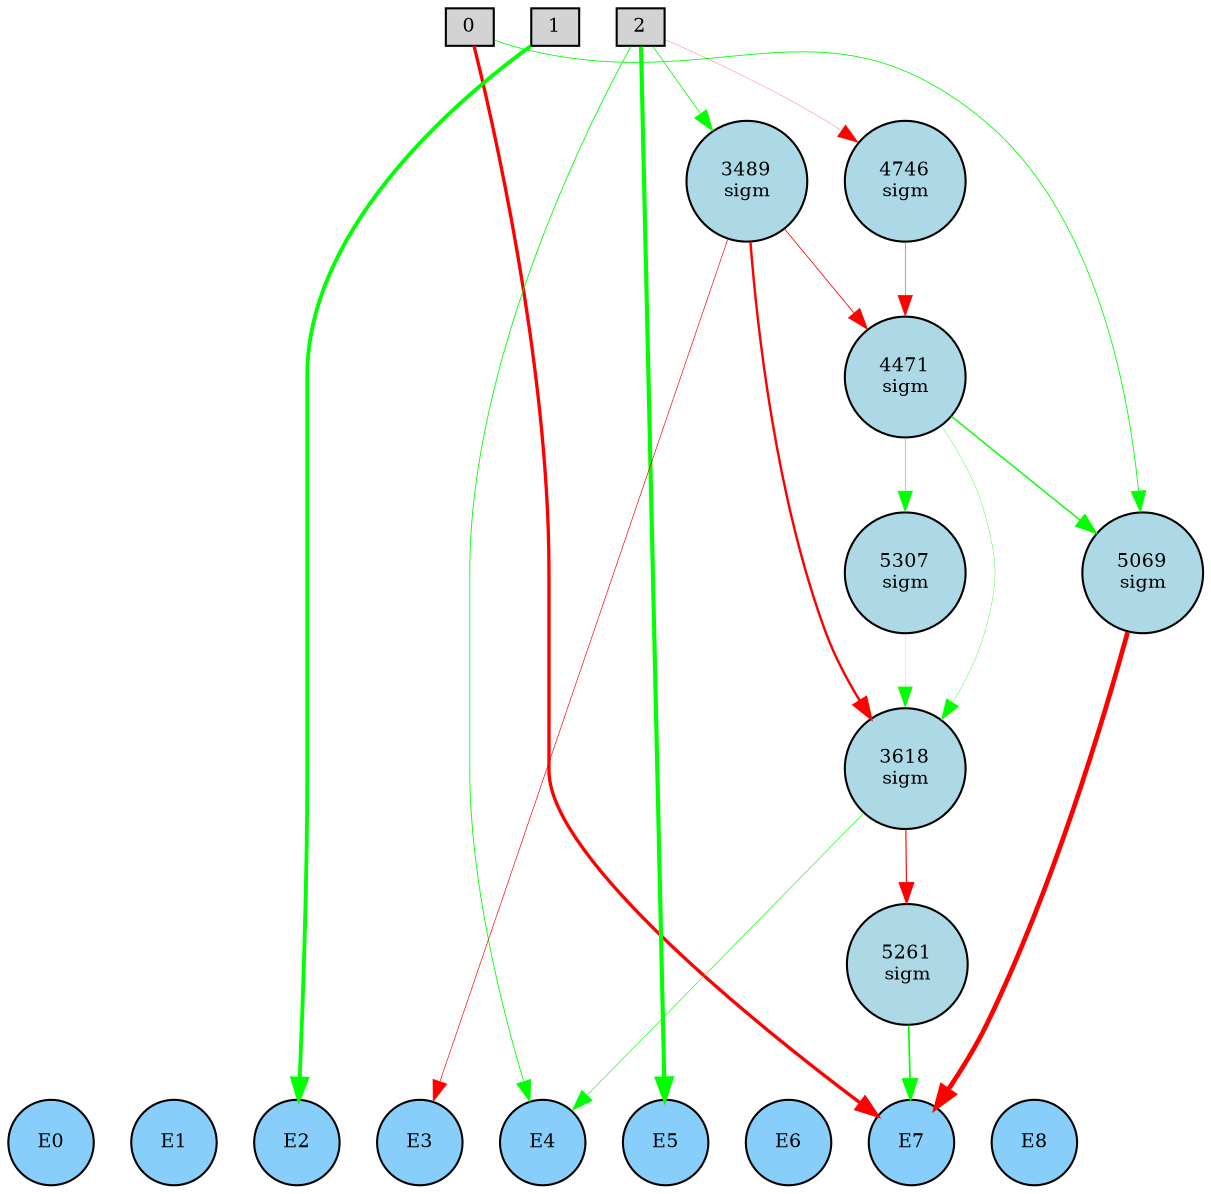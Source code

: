 digraph {
	node [fontsize=9 height=0.2 shape=circle width=0.2]
	subgraph inputs {
		node [shape=box style=filled]
		rank=source
		0 [fillcolor=lightgray]
		1 [fillcolor=lightgray]
		0 -> 1 [style=invis]
		2 [fillcolor=lightgray]
		1 -> 2 [style=invis]
	}
	subgraph outputs {
		node [style=filled]
		rank=sink
		E0 [fillcolor=lightskyblue fontsize=9 height=0.2 shape=circle width=0.2]
		E1 [fillcolor=lightskyblue fontsize=9 height=0.2 shape=circle width=0.2]
		E0 -> E1 [style=invis]
		E2 [fillcolor=lightskyblue fontsize=9 height=0.2 shape=circle width=0.2]
		E1 -> E2 [style=invis]
		E3 [fillcolor=lightskyblue fontsize=9 height=0.2 shape=circle width=0.2]
		E2 -> E3 [style=invis]
		E4 [fillcolor=lightskyblue fontsize=9 height=0.2 shape=circle width=0.2]
		E3 -> E4 [style=invis]
		E5 [fillcolor=lightskyblue fontsize=9 height=0.2 shape=circle width=0.2]
		E4 -> E5 [style=invis]
		E6 [fillcolor=lightskyblue fontsize=9 height=0.2 shape=circle width=0.2]
		E5 -> E6 [style=invis]
		E7 [fillcolor=lightskyblue fontsize=9 height=0.2 shape=circle width=0.2]
		E6 -> E7 [style=invis]
		E8 [fillcolor=lightskyblue fontsize=9 height=0.2 shape=circle width=0.2]
		E7 -> E8 [style=invis]
	}
	3489 [label="3489
sigm" fillcolor=lightblue style=filled]
	3618 [label="3618
sigm" fillcolor=lightblue style=filled]
	4746 [label="4746
sigm" fillcolor=lightblue style=filled]
	5069 [label="5069
sigm" fillcolor=lightblue style=filled]
	5261 [label="5261
sigm" fillcolor=lightblue style=filled]
	4471 [label="4471
sigm" fillcolor=lightblue style=filled]
	5307 [label="5307
sigm" fillcolor=lightblue style=filled]
	0 -> E7 [color=red penwidth=1.5985478223807277 style=solid]
	1 -> E2 [color=green penwidth=1.838471993073936 style=solid]
	2 -> E5 [color=green penwidth=1.982293146889186 style=solid]
	3489 -> E3 [color=red penwidth=0.3267251809256265 style=solid]
	2 -> E4 [color=green penwidth=0.41747589299953325 style=solid]
	3489 -> 3618 [color=red penwidth=1.1590685225023174 style=solid]
	3489 -> 4471 [color=red penwidth=0.3998714997108298 style=solid]
	4471 -> 3618 [color=green penwidth=0.16747444672661765 style=solid]
	2 -> 4746 [color=red penwidth=0.11857995461648807 style=solid]
	2 -> 3489 [color=green penwidth=0.37521561020868566 style=solid]
	0 -> 5069 [color=green penwidth=0.4112334257447392 style=solid]
	5069 -> E7 [color=red penwidth=2.249635375397801 style=solid]
	3618 -> 5261 [color=red penwidth=0.5400858466422556 style=solid]
	5261 -> E7 [color=green penwidth=0.8197457904197843 style=solid]
	4471 -> 5069 [color=green penwidth=0.6760270487548828 style=solid]
	4471 -> 5307 [color=green penwidth=0.26853697952329486 style=solid]
	5307 -> 3618 [color=green penwidth=0.1091886794473027 style=solid]
	4746 -> 4471 [color=red penwidth=0.24118570006907278 style=solid]
	3618 -> E4 [color=green penwidth=0.2981486134220488 style=solid]
}
